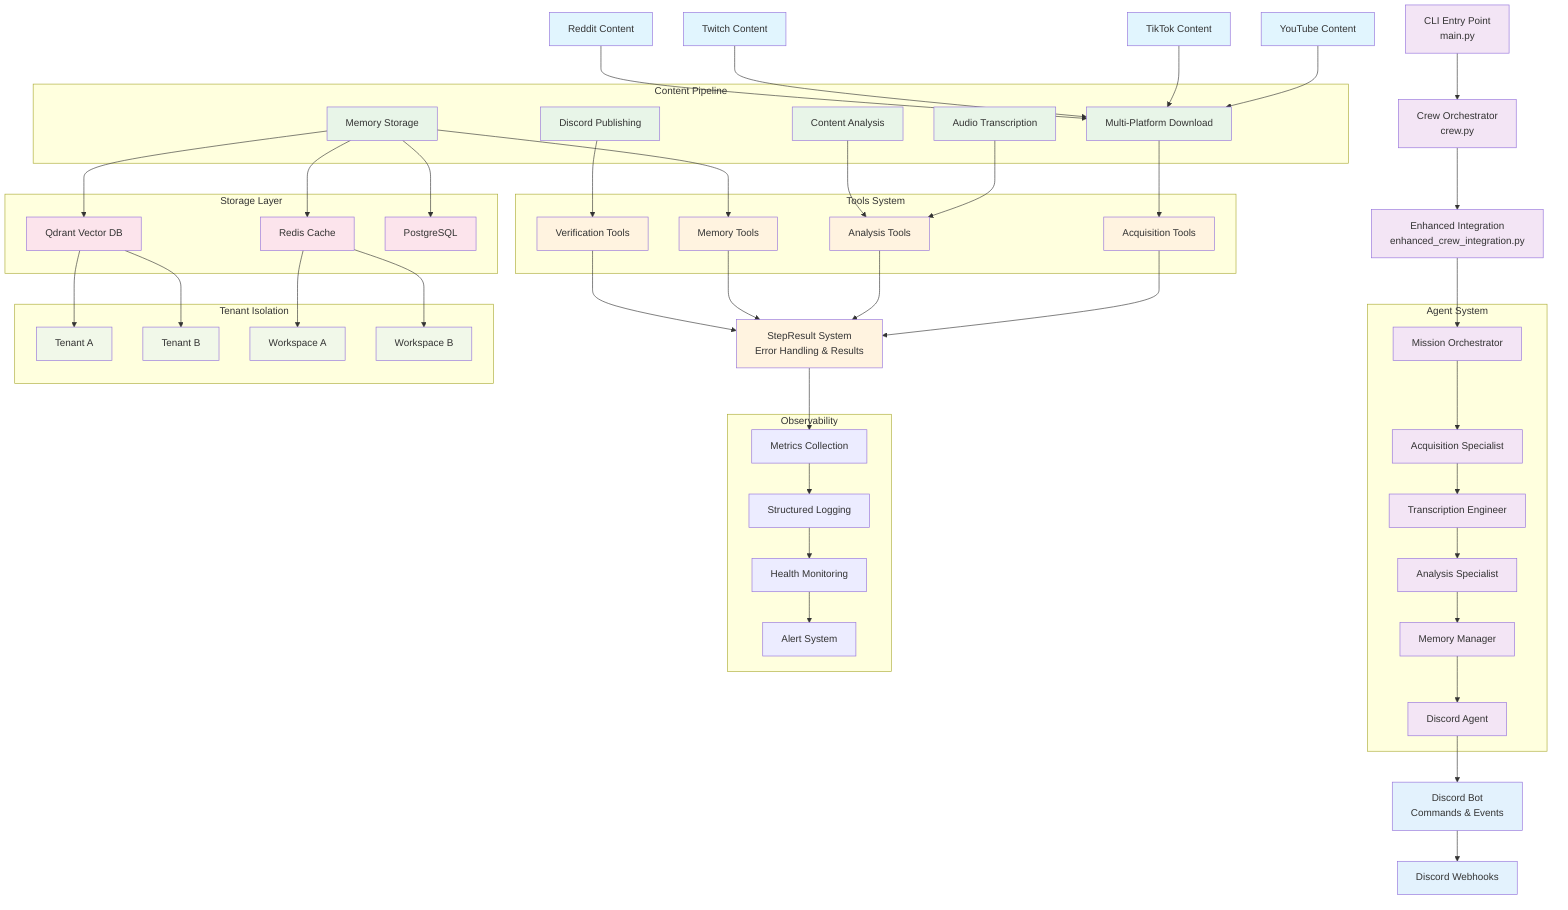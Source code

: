 graph TB
    %% External Sources
    YT[YouTube Content]
    TT[TikTok Content]
    TW[Twitch Content]
    RD[Reddit Content]
    
    %% Entry Point
    CLI[CLI Entry Point<br/>main.py]
    
    %% Crew Orchestration
    CREW[Crew Orchestrator<br/>crew.py]
    ENHANCED[Enhanced Integration<br/>enhanced_crew_integration.py]
    
    %% Agent System
    subgraph "Agent System"
        MISSION[Mission Orchestrator]
        ACQUISITION[Acquisition Specialist]
        TRANSCRIPTION[Transcription Engineer]
        ANALYSIS[Analysis Specialist]
        MEMORY[Memory Manager]
        DISCORD_AGENT[Discord Agent]
    end
    
    %% Pipeline Components
    subgraph "Content Pipeline"
        DOWNLOAD[Multi-Platform Download]
        TRANSCRIBE[Audio Transcription]
        ANALYZE[Content Analysis]
        STORE[Memory Storage]
        PUBLISH[Discord Publishing]
    end
    
    %% Tools Architecture
    subgraph "Tools System"
        ACQ_TOOLS[Acquisition Tools]
        ANALYSIS_TOOLS[Analysis Tools]
        MEMORY_TOOLS[Memory Tools]
        VERIFICATION_TOOLS[Verification Tools]
    end
    
    %% StepResult System
    STEPRESULT[StepResult System<br/>Error Handling & Results]
    
    %% Observability
    subgraph "Observability"
        METRICS[Metrics Collection]
        LOGGING[Structured Logging]
        HEALTH[Health Monitoring]
        ALERTS[Alert System]
    end
    
    %% Storage Systems
    subgraph "Storage Layer"
        QDRANT[Qdrant Vector DB]
        REDIS[Redis Cache]
        POSTGRES[PostgreSQL]
    end
    
    %% Discord Integration
    DISCORD[Discord Bot<br/>Commands & Events]
    WEBHOOK[Discord Webhooks]
    
    %% Tenant Isolation
    subgraph "Tenant Isolation"
        TENANT_A[Tenant A]
        TENANT_B[Tenant B]
        WORKSPACE_A[Workspace A]
        WORKSPACE_B[Workspace B]
    end
    
    %% Data Flow
    YT --> DOWNLOAD
    TT --> DOWNLOAD
    TW --> DOWNLOAD
    RD --> DOWNLOAD
    
    CLI --> CREW
    CREW --> ENHANCED
    ENHANCED --> MISSION
    
    MISSION --> ACQUISITION
    ACQUISITION --> TRANSCRIPTION
    TRANSCRIPTION --> ANALYSIS
    ANALYSIS --> MEMORY
    MEMORY --> DISCORD_AGENT
    
    DOWNLOAD --> ACQ_TOOLS
    TRANSCRIBE --> ANALYSIS_TOOLS
    ANALYZE --> ANALYSIS_TOOLS
    STORE --> MEMORY_TOOLS
    PUBLISH --> VERIFICATION_TOOLS
    
    ACQ_TOOLS --> STEPRESULT
    ANALYSIS_TOOLS --> STEPRESULT
    MEMORY_TOOLS --> STEPRESULT
    VERIFICATION_TOOLS --> STEPRESULT
    
    STEPRESULT --> METRICS
    METRICS --> LOGGING
    LOGGING --> HEALTH
    HEALTH --> ALERTS
    
    STORE --> QDRANT
    STORE --> REDIS
    STORE --> POSTGRES
    
    DISCORD_AGENT --> DISCORD
    DISCORD --> WEBHOOK
    
    %% Tenant Isolation
    QDRANT --> TENANT_A
    QDRANT --> TENANT_B
    REDIS --> WORKSPACE_A
    REDIS --> WORKSPACE_B
    
    %% Styling
    classDef external fill:#e1f5fe
    classDef core fill:#f3e5f5
    classDef pipeline fill:#e8f5e8
    classDef tools fill:#fff3e0
    classDef storage fill:#fce4ec
    classDef discord fill:#e3f2fd
    classDef tenant fill:#f1f8e9
    
    class YT,TT,TW,RD external
    class CLI,CREW,ENHANCED,MISSION,ACQUISITION,TRANSCRIPTION,ANALYSIS,MEMORY,DISCORD_AGENT core
    class DOWNLOAD,TRANSCRIBE,ANALYZE,STORE,PUBLISH pipeline
    class ACQ_TOOLS,ANALYSIS_TOOLS,MEMORY_TOOLS,VERIFICATION_TOOLS,STEPRESULT tools
    class QDRANT,REDIS,POSTGRES storage
    class DISCORD,WEBHOOK discord
    class TENANT_A,TENANT_B,WORKSPACE_A,WORKSPACE_B tenant